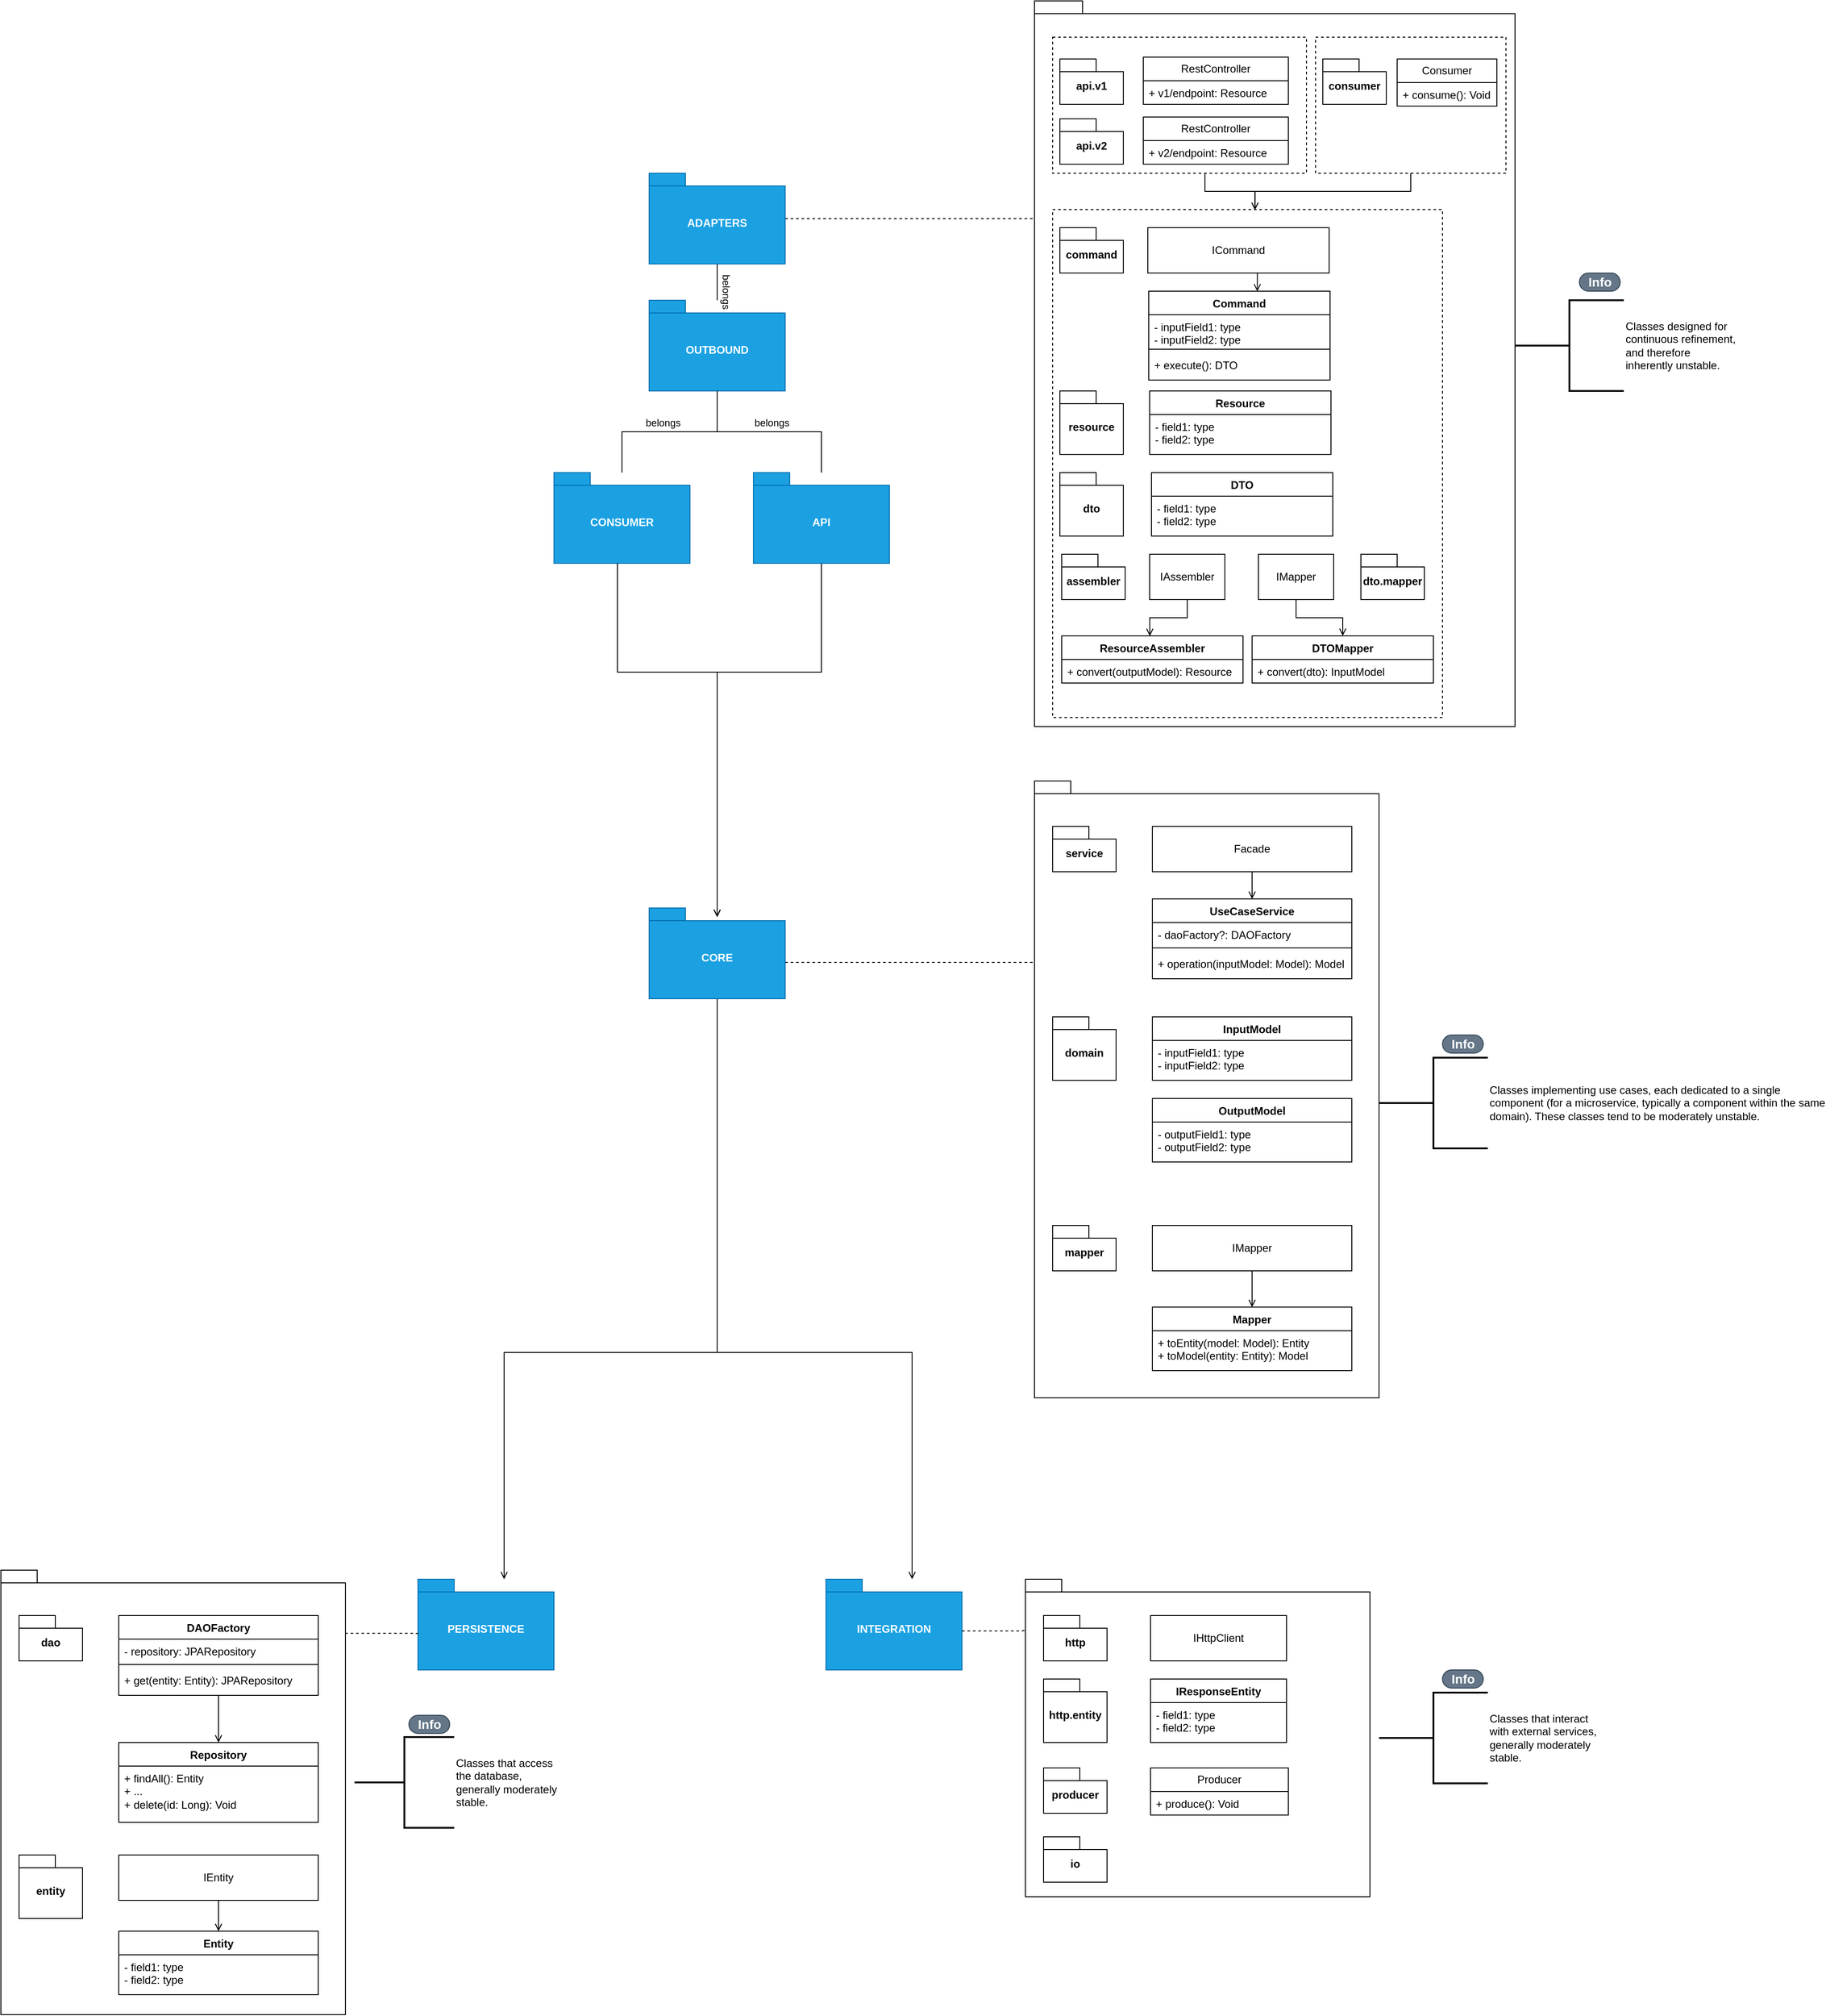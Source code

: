 <mxfile version="28.0.4">
  <diagram name="Pagina-1" id="-vVdBNsxXLUTpmMMnHD9">
    <mxGraphModel dx="2864" dy="3464" grid="1" gridSize="10" guides="1" tooltips="1" connect="1" arrows="1" fold="1" page="1" pageScale="1" pageWidth="827" pageHeight="1169" math="0" shadow="0">
      <root>
        <mxCell id="0" />
        <mxCell id="1" parent="0" />
        <mxCell id="L9ycZ2wKz4MPZfXjeffK-10" value="" style="edgeStyle=orthogonalEdgeStyle;rounded=0;orthogonalLoop=1;jettySize=auto;html=1;endArrow=open;endFill=0;exitX=0.5;exitY=1;exitDx=0;exitDy=0;exitPerimeter=0;" parent="1" source="L9ycZ2wKz4MPZfXjeffK-1" edge="1">
          <mxGeometry relative="1" as="geometry">
            <Array as="points">
              <mxPoint x="405" y="-1490" />
              <mxPoint x="290" y="-1490" />
            </Array>
            <mxPoint x="290" y="-1220" as="targetPoint" />
            <mxPoint x="451.25" y="-1790" as="sourcePoint" />
          </mxGeometry>
        </mxCell>
        <mxCell id="L9ycZ2wKz4MPZfXjeffK-1" value="API" style="shape=folder;fontStyle=1;spacingTop=10;tabWidth=40;tabHeight=14;tabPosition=left;html=1;whiteSpace=wrap;fillColor=#1ba1e2;strokeColor=#006EAF;fontColor=#ffffff;" parent="1" vertex="1">
          <mxGeometry x="330" y="-1710" width="150" height="100" as="geometry" />
        </mxCell>
        <mxCell id="L9ycZ2wKz4MPZfXjeffK-5" value="PERSISTENCE" style="shape=folder;fontStyle=1;spacingTop=10;tabWidth=40;tabHeight=14;tabPosition=left;html=1;whiteSpace=wrap;fillColor=#1ba1e2;strokeColor=#006EAF;fontColor=#ffffff;" parent="1" vertex="1">
          <mxGeometry x="-40" y="-490" width="150" height="100" as="geometry" />
        </mxCell>
        <mxCell id="L9ycZ2wKz4MPZfXjeffK-6" value="INTEGRATION" style="shape=folder;fontStyle=1;spacingTop=10;tabWidth=40;tabHeight=14;tabPosition=left;html=1;whiteSpace=wrap;fillColor=#1ba1e2;strokeColor=#006EAF;fontColor=#ffffff;" parent="1" vertex="1">
          <mxGeometry x="410" y="-490" width="150" height="100" as="geometry" />
        </mxCell>
        <mxCell id="L9ycZ2wKz4MPZfXjeffK-11" value="" style="edgeStyle=orthogonalEdgeStyle;rounded=0;orthogonalLoop=1;jettySize=auto;html=1;endArrow=open;endFill=0;" parent="1" source="L9ycZ2wKz4MPZfXjeffK-7" target="L9ycZ2wKz4MPZfXjeffK-5" edge="1">
          <mxGeometry relative="1" as="geometry">
            <Array as="points">
              <mxPoint x="290" y="-740" />
              <mxPoint x="55" y="-740" />
            </Array>
          </mxGeometry>
        </mxCell>
        <mxCell id="L9ycZ2wKz4MPZfXjeffK-12" style="edgeStyle=orthogonalEdgeStyle;rounded=0;orthogonalLoop=1;jettySize=auto;html=1;endArrow=open;endFill=0;" parent="1" source="L9ycZ2wKz4MPZfXjeffK-7" target="L9ycZ2wKz4MPZfXjeffK-6" edge="1">
          <mxGeometry relative="1" as="geometry">
            <Array as="points">
              <mxPoint x="290" y="-740" />
              <mxPoint x="505" y="-740" />
            </Array>
          </mxGeometry>
        </mxCell>
        <mxCell id="kY3cHxhV4RNwmErgkKas-16" style="edgeStyle=orthogonalEdgeStyle;rounded=0;orthogonalLoop=1;jettySize=auto;html=1;dashed=1;endArrow=none;endFill=0;" parent="1" source="L9ycZ2wKz4MPZfXjeffK-7" target="L9ycZ2wKz4MPZfXjeffK-62" edge="1">
          <mxGeometry relative="1" as="geometry">
            <Array as="points">
              <mxPoint x="610" y="-1170" />
              <mxPoint x="610" y="-1170" />
            </Array>
          </mxGeometry>
        </mxCell>
        <mxCell id="kY3cHxhV4RNwmErgkKas-17" value="CONSUMER" style="shape=folder;fontStyle=1;spacingTop=10;tabWidth=40;tabHeight=14;tabPosition=left;html=1;whiteSpace=wrap;fillColor=#1ba1e2;strokeColor=#006EAF;fontColor=#ffffff;" parent="1" vertex="1">
          <mxGeometry x="110" y="-1710" width="150" height="100" as="geometry" />
        </mxCell>
        <mxCell id="UTaYGyWFaG9Oa4qHJL6B-6" style="edgeStyle=orthogonalEdgeStyle;rounded=0;orthogonalLoop=1;jettySize=auto;html=1;dashed=1;endArrow=none;endFill=0;exitX=0;exitY=0;exitDx=150;exitDy=57;exitPerimeter=0;entryX=-0.002;entryY=0.161;entryDx=0;entryDy=0;entryPerimeter=0;" parent="1" source="L9ycZ2wKz4MPZfXjeffK-6" target="kY3cHxhV4RNwmErgkKas-79" edge="1">
          <mxGeometry relative="1" as="geometry">
            <Array as="points">
              <mxPoint x="626" y="-433" />
            </Array>
            <mxPoint x="330" y="-232" as="sourcePoint" />
            <mxPoint x="615" y="-232" as="targetPoint" />
          </mxGeometry>
        </mxCell>
        <mxCell id="UTaYGyWFaG9Oa4qHJL6B-7" style="edgeStyle=orthogonalEdgeStyle;rounded=0;orthogonalLoop=1;jettySize=auto;html=1;dashed=1;endArrow=none;endFill=0;exitX=0.999;exitY=0.099;exitDx=0;exitDy=0;exitPerimeter=0;entryX=0.006;entryY=0.307;entryDx=0;entryDy=0;entryPerimeter=0;" parent="1" edge="1">
          <mxGeometry relative="1" as="geometry">
            <Array as="points">
              <mxPoint x="-80" y="-431" />
              <mxPoint x="-80" y="-431" />
            </Array>
            <mxPoint x="-120.38" y="-430.41" as="sourcePoint" />
            <mxPoint x="-39.1" y="-430.3" as="targetPoint" />
          </mxGeometry>
        </mxCell>
        <mxCell id="UTaYGyWFaG9Oa4qHJL6B-15" value="" style="group" parent="1" vertex="1" connectable="0">
          <mxGeometry x="640" y="-2230" width="650" height="800" as="geometry" />
        </mxCell>
        <mxCell id="L9ycZ2wKz4MPZfXjeffK-14" value="" style="shape=folder;fontStyle=1;spacingTop=10;tabWidth=40;tabHeight=14;tabPosition=left;html=1;whiteSpace=wrap;" parent="UTaYGyWFaG9Oa4qHJL6B-15" vertex="1">
          <mxGeometry width="530" height="800" as="geometry" />
        </mxCell>
        <mxCell id="L9ycZ2wKz4MPZfXjeffK-48" value="" style="edgeStyle=orthogonalEdgeStyle;rounded=0;orthogonalLoop=1;jettySize=auto;html=1;entryX=0.519;entryY=0.001;entryDx=0;entryDy=0;entryPerimeter=0;endArrow=open;endFill=0;" parent="UTaYGyWFaG9Oa4qHJL6B-15" source="L9ycZ2wKz4MPZfXjeffK-47" target="L9ycZ2wKz4MPZfXjeffK-46" edge="1">
          <mxGeometry relative="1" as="geometry">
            <Array as="points">
              <mxPoint x="188" y="210" />
              <mxPoint x="243" y="210" />
            </Array>
          </mxGeometry>
        </mxCell>
        <mxCell id="L9ycZ2wKz4MPZfXjeffK-47" value="" style="verticalLabelPosition=bottom;verticalAlign=top;html=1;shape=mxgraph.basic.rect;fillColor2=none;strokeWidth=1;size=20;indent=5;fillColor=none;dashed=1;" parent="UTaYGyWFaG9Oa4qHJL6B-15" vertex="1">
          <mxGeometry x="20" y="40" width="280" height="150" as="geometry" />
        </mxCell>
        <mxCell id="L9ycZ2wKz4MPZfXjeffK-46" value="" style="verticalLabelPosition=bottom;verticalAlign=top;html=1;shape=mxgraph.basic.rect;fillColor2=none;strokeWidth=1;size=20;indent=5;fillColor=none;dashed=1;" parent="UTaYGyWFaG9Oa4qHJL6B-15" vertex="1">
          <mxGeometry x="20" y="230" width="430" height="560" as="geometry" />
        </mxCell>
        <mxCell id="L9ycZ2wKz4MPZfXjeffK-53" value="" style="edgeStyle=orthogonalEdgeStyle;rounded=0;orthogonalLoop=1;jettySize=auto;html=1;entryX=0.485;entryY=0.003;entryDx=0;entryDy=0;entryPerimeter=0;endArrow=open;endFill=0;" parent="UTaYGyWFaG9Oa4qHJL6B-15" edge="1">
          <mxGeometry relative="1" as="geometry">
            <mxPoint x="247" y="300" as="sourcePoint" />
            <mxPoint x="245.75" y="320.294" as="targetPoint" />
          </mxGeometry>
        </mxCell>
        <mxCell id="L9ycZ2wKz4MPZfXjeffK-15" value="ICommand" style="html=1;whiteSpace=wrap;" parent="UTaYGyWFaG9Oa4qHJL6B-15" vertex="1">
          <mxGeometry x="125" y="250" width="200" height="50" as="geometry" />
        </mxCell>
        <mxCell id="L9ycZ2wKz4MPZfXjeffK-16" value="RestController" style="swimlane;fontStyle=0;childLayout=stackLayout;horizontal=1;startSize=26;fillColor=none;horizontalStack=0;resizeParent=1;resizeParentMax=0;resizeLast=0;collapsible=1;marginBottom=0;whiteSpace=wrap;html=1;" parent="UTaYGyWFaG9Oa4qHJL6B-15" vertex="1">
          <mxGeometry x="120" y="62" width="160" height="52" as="geometry">
            <mxRectangle x="860" y="-490" width="100" height="30" as="alternateBounds" />
          </mxGeometry>
        </mxCell>
        <mxCell id="L9ycZ2wKz4MPZfXjeffK-17" value="+ v1/endpoint: Resource" style="text;strokeColor=none;fillColor=none;align=left;verticalAlign=top;spacingLeft=4;spacingRight=4;overflow=hidden;rotatable=0;points=[[0,0.5],[1,0.5]];portConstraint=eastwest;whiteSpace=wrap;html=1;" parent="L9ycZ2wKz4MPZfXjeffK-16" vertex="1">
          <mxGeometry y="26" width="160" height="26" as="geometry" />
        </mxCell>
        <mxCell id="L9ycZ2wKz4MPZfXjeffK-20" value="api.v1" style="shape=folder;fontStyle=1;spacingTop=10;tabWidth=40;tabHeight=14;tabPosition=left;html=1;whiteSpace=wrap;" parent="UTaYGyWFaG9Oa4qHJL6B-15" vertex="1">
          <mxGeometry x="28" y="64" width="70" height="50" as="geometry" />
        </mxCell>
        <mxCell id="L9ycZ2wKz4MPZfXjeffK-22" value="api.v2" style="shape=folder;fontStyle=1;spacingTop=10;tabWidth=40;tabHeight=14;tabPosition=left;html=1;whiteSpace=wrap;" parent="UTaYGyWFaG9Oa4qHJL6B-15" vertex="1">
          <mxGeometry x="28" y="130" width="70" height="50" as="geometry" />
        </mxCell>
        <mxCell id="L9ycZ2wKz4MPZfXjeffK-23" value="command" style="shape=folder;fontStyle=1;spacingTop=10;tabWidth=40;tabHeight=14;tabPosition=left;html=1;whiteSpace=wrap;" parent="UTaYGyWFaG9Oa4qHJL6B-15" vertex="1">
          <mxGeometry x="28" y="250" width="70" height="50" as="geometry" />
        </mxCell>
        <mxCell id="L9ycZ2wKz4MPZfXjeffK-24" value="RestController" style="swimlane;fontStyle=0;childLayout=stackLayout;horizontal=1;startSize=26;fillColor=none;horizontalStack=0;resizeParent=1;resizeParentMax=0;resizeLast=0;collapsible=1;marginBottom=0;whiteSpace=wrap;html=1;" parent="UTaYGyWFaG9Oa4qHJL6B-15" vertex="1">
          <mxGeometry x="120" y="128" width="160" height="52" as="geometry">
            <mxRectangle x="860" y="-490" width="100" height="30" as="alternateBounds" />
          </mxGeometry>
        </mxCell>
        <mxCell id="L9ycZ2wKz4MPZfXjeffK-25" value="+ v2/endpoint: Resource" style="text;strokeColor=none;fillColor=none;align=left;verticalAlign=top;spacingLeft=4;spacingRight=4;overflow=hidden;rotatable=0;points=[[0,0.5],[1,0.5]];portConstraint=eastwest;whiteSpace=wrap;html=1;" parent="L9ycZ2wKz4MPZfXjeffK-24" vertex="1">
          <mxGeometry y="26" width="160" height="26" as="geometry" />
        </mxCell>
        <mxCell id="L9ycZ2wKz4MPZfXjeffK-28" value="resource" style="shape=folder;fontStyle=1;spacingTop=10;tabWidth=40;tabHeight=14;tabPosition=left;html=1;whiteSpace=wrap;" parent="UTaYGyWFaG9Oa4qHJL6B-15" vertex="1">
          <mxGeometry x="28" y="430" width="70" height="70" as="geometry" />
        </mxCell>
        <mxCell id="L9ycZ2wKz4MPZfXjeffK-29" value="assembler" style="shape=folder;fontStyle=1;spacingTop=10;tabWidth=40;tabHeight=14;tabPosition=left;html=1;whiteSpace=wrap;" parent="UTaYGyWFaG9Oa4qHJL6B-15" vertex="1">
          <mxGeometry x="30" y="610" width="70" height="50" as="geometry" />
        </mxCell>
        <mxCell id="L9ycZ2wKz4MPZfXjeffK-35" value="" style="edgeStyle=orthogonalEdgeStyle;rounded=0;orthogonalLoop=1;jettySize=auto;html=1;entryX=0.486;entryY=0.005;entryDx=0;entryDy=0;entryPerimeter=0;endArrow=open;endFill=0;" parent="UTaYGyWFaG9Oa4qHJL6B-15" source="L9ycZ2wKz4MPZfXjeffK-30" target="L9ycZ2wKz4MPZfXjeffK-31" edge="1">
          <mxGeometry relative="1" as="geometry" />
        </mxCell>
        <mxCell id="UTaYGyWFaG9Oa4qHJL6B-28" style="edgeStyle=orthogonalEdgeStyle;rounded=0;orthogonalLoop=1;jettySize=auto;html=1;endArrow=open;endFill=0;exitX=0.5;exitY=1;exitDx=0;exitDy=0;" parent="UTaYGyWFaG9Oa4qHJL6B-15" source="UTaYGyWFaG9Oa4qHJL6B-51" target="UTaYGyWFaG9Oa4qHJL6B-26" edge="1">
          <mxGeometry relative="1" as="geometry" />
        </mxCell>
        <mxCell id="L9ycZ2wKz4MPZfXjeffK-30" value="IAssembler" style="html=1;whiteSpace=wrap;" parent="UTaYGyWFaG9Oa4qHJL6B-15" vertex="1">
          <mxGeometry x="127" y="610" width="83" height="50" as="geometry" />
        </mxCell>
        <mxCell id="L9ycZ2wKz4MPZfXjeffK-31" value="ResourceAssembler" style="swimlane;fontStyle=1;align=center;verticalAlign=top;childLayout=stackLayout;horizontal=1;startSize=26;horizontalStack=0;resizeParent=1;resizeParentMax=0;resizeLast=0;collapsible=1;marginBottom=0;whiteSpace=wrap;html=1;" parent="UTaYGyWFaG9Oa4qHJL6B-15" vertex="1">
          <mxGeometry x="30" y="700" width="200" height="52" as="geometry" />
        </mxCell>
        <mxCell id="L9ycZ2wKz4MPZfXjeffK-34" value="+ convert(outputModel): Resource" style="text;strokeColor=none;fillColor=none;align=left;verticalAlign=top;spacingLeft=4;spacingRight=4;overflow=hidden;rotatable=0;points=[[0,0.5],[1,0.5]];portConstraint=eastwest;whiteSpace=wrap;html=1;" parent="L9ycZ2wKz4MPZfXjeffK-31" vertex="1">
          <mxGeometry y="26" width="200" height="26" as="geometry" />
        </mxCell>
        <mxCell id="L9ycZ2wKz4MPZfXjeffK-41" value="Resource" style="swimlane;fontStyle=1;align=center;verticalAlign=top;childLayout=stackLayout;horizontal=1;startSize=26;horizontalStack=0;resizeParent=1;resizeParentMax=0;resizeLast=0;collapsible=1;marginBottom=0;whiteSpace=wrap;html=1;" parent="UTaYGyWFaG9Oa4qHJL6B-15" vertex="1">
          <mxGeometry x="127" y="430" width="200" height="70" as="geometry" />
        </mxCell>
        <mxCell id="L9ycZ2wKz4MPZfXjeffK-42" value="- field1: type&lt;div&gt;- field2: type&lt;/div&gt;" style="text;strokeColor=none;fillColor=none;align=left;verticalAlign=top;spacingLeft=4;spacingRight=4;overflow=hidden;rotatable=0;points=[[0,0.5],[1,0.5]];portConstraint=eastwest;whiteSpace=wrap;html=1;" parent="L9ycZ2wKz4MPZfXjeffK-41" vertex="1">
          <mxGeometry y="26" width="200" height="44" as="geometry" />
        </mxCell>
        <mxCell id="L9ycZ2wKz4MPZfXjeffK-51" value="Command" style="swimlane;fontStyle=1;align=center;verticalAlign=top;childLayout=stackLayout;horizontal=1;startSize=26;horizontalStack=0;resizeParent=1;resizeParentMax=0;resizeLast=0;collapsible=1;marginBottom=0;whiteSpace=wrap;html=1;" parent="UTaYGyWFaG9Oa4qHJL6B-15" vertex="1">
          <mxGeometry x="126" y="320" width="200" height="98" as="geometry" />
        </mxCell>
        <mxCell id="L9ycZ2wKz4MPZfXjeffK-52" value="- inputField1: type&lt;div&gt;-&amp;nbsp;&lt;span style=&quot;background-color: transparent; color: light-dark(rgb(0, 0, 0), rgb(255, 255, 255));&quot;&gt;inputField2&lt;/span&gt;&lt;span style=&quot;background-color: transparent; color: light-dark(rgb(0, 0, 0), rgb(255, 255, 255));&quot;&gt;: type&lt;/span&gt;&lt;/div&gt;" style="text;strokeColor=none;fillColor=none;align=left;verticalAlign=top;spacingLeft=4;spacingRight=4;overflow=hidden;rotatable=0;points=[[0,0.5],[1,0.5]];portConstraint=eastwest;whiteSpace=wrap;html=1;" parent="L9ycZ2wKz4MPZfXjeffK-51" vertex="1">
          <mxGeometry y="26" width="200" height="34" as="geometry" />
        </mxCell>
        <mxCell id="L9ycZ2wKz4MPZfXjeffK-61" value="" style="line;strokeWidth=1;fillColor=none;align=left;verticalAlign=middle;spacingTop=-1;spacingLeft=3;spacingRight=3;rotatable=0;labelPosition=right;points=[];portConstraint=eastwest;strokeColor=inherit;" parent="L9ycZ2wKz4MPZfXjeffK-51" vertex="1">
          <mxGeometry y="60" width="200" height="8" as="geometry" />
        </mxCell>
        <mxCell id="L9ycZ2wKz4MPZfXjeffK-60" value="+ execute(): DTO" style="text;strokeColor=none;fillColor=none;align=left;verticalAlign=top;spacingLeft=4;spacingRight=4;overflow=hidden;rotatable=0;points=[[0,0.5],[1,0.5]];portConstraint=eastwest;whiteSpace=wrap;html=1;" parent="L9ycZ2wKz4MPZfXjeffK-51" vertex="1">
          <mxGeometry y="68" width="200" height="30" as="geometry" />
        </mxCell>
        <mxCell id="L9ycZ2wKz4MPZfXjeffK-70" value="dto" style="shape=folder;fontStyle=1;spacingTop=10;tabWidth=40;tabHeight=14;tabPosition=left;html=1;whiteSpace=wrap;" parent="UTaYGyWFaG9Oa4qHJL6B-15" vertex="1">
          <mxGeometry x="28" y="520" width="70" height="70" as="geometry" />
        </mxCell>
        <mxCell id="L9ycZ2wKz4MPZfXjeffK-88" value="DTO" style="swimlane;fontStyle=1;align=center;verticalAlign=top;childLayout=stackLayout;horizontal=1;startSize=26;horizontalStack=0;resizeParent=1;resizeParentMax=0;resizeLast=0;collapsible=1;marginBottom=0;whiteSpace=wrap;html=1;" parent="UTaYGyWFaG9Oa4qHJL6B-15" vertex="1">
          <mxGeometry x="129" y="520" width="200" height="70" as="geometry" />
        </mxCell>
        <mxCell id="L9ycZ2wKz4MPZfXjeffK-89" value="- field1: type&lt;div&gt;- field2: type&lt;/div&gt;" style="text;strokeColor=none;fillColor=none;align=left;verticalAlign=top;spacingLeft=4;spacingRight=4;overflow=hidden;rotatable=0;points=[[0,0.5],[1,0.5]];portConstraint=eastwest;whiteSpace=wrap;html=1;" parent="L9ycZ2wKz4MPZfXjeffK-88" vertex="1">
          <mxGeometry y="26" width="200" height="44" as="geometry" />
        </mxCell>
        <mxCell id="UTaYGyWFaG9Oa4qHJL6B-26" value="DTOMapper" style="swimlane;fontStyle=1;align=center;verticalAlign=top;childLayout=stackLayout;horizontal=1;startSize=26;horizontalStack=0;resizeParent=1;resizeParentMax=0;resizeLast=0;collapsible=1;marginBottom=0;whiteSpace=wrap;html=1;" parent="UTaYGyWFaG9Oa4qHJL6B-15" vertex="1">
          <mxGeometry x="240" y="700" width="200" height="52" as="geometry" />
        </mxCell>
        <mxCell id="UTaYGyWFaG9Oa4qHJL6B-27" value="+ convert(dto): InputModel" style="text;strokeColor=none;fillColor=none;align=left;verticalAlign=top;spacingLeft=4;spacingRight=4;overflow=hidden;rotatable=0;points=[[0,0.5],[1,0.5]];portConstraint=eastwest;whiteSpace=wrap;html=1;" parent="UTaYGyWFaG9Oa4qHJL6B-26" vertex="1">
          <mxGeometry y="26" width="200" height="26" as="geometry" />
        </mxCell>
        <mxCell id="UTaYGyWFaG9Oa4qHJL6B-51" value="IMapper" style="html=1;whiteSpace=wrap;" parent="UTaYGyWFaG9Oa4qHJL6B-15" vertex="1">
          <mxGeometry x="247" y="610" width="83" height="50" as="geometry" />
        </mxCell>
        <mxCell id="UTaYGyWFaG9Oa4qHJL6B-53" value="" style="verticalLabelPosition=bottom;verticalAlign=top;html=1;shape=mxgraph.basic.rect;fillColor2=none;strokeWidth=1;size=20;indent=5;fillColor=none;dashed=1;" parent="UTaYGyWFaG9Oa4qHJL6B-15" vertex="1">
          <mxGeometry x="310" y="40" width="210" height="150" as="geometry" />
        </mxCell>
        <mxCell id="UTaYGyWFaG9Oa4qHJL6B-54" value="Consumer" style="swimlane;fontStyle=0;childLayout=stackLayout;horizontal=1;startSize=26;horizontalStack=0;resizeParent=1;resizeParentMax=0;resizeLast=0;collapsible=1;marginBottom=0;whiteSpace=wrap;html=1;" parent="UTaYGyWFaG9Oa4qHJL6B-15" vertex="1">
          <mxGeometry x="400" y="64" width="110" height="52" as="geometry">
            <mxRectangle x="170" y="64" width="100" height="30" as="alternateBounds" />
          </mxGeometry>
        </mxCell>
        <mxCell id="UTaYGyWFaG9Oa4qHJL6B-55" value="+ consume(): Void" style="text;align=left;verticalAlign=top;spacingLeft=4;spacingRight=4;overflow=hidden;rotatable=0;points=[[0,0.5],[1,0.5]];portConstraint=eastwest;whiteSpace=wrap;html=1;" parent="UTaYGyWFaG9Oa4qHJL6B-54" vertex="1">
          <mxGeometry y="26" width="110" height="26" as="geometry" />
        </mxCell>
        <mxCell id="UTaYGyWFaG9Oa4qHJL6B-56" value="consumer" style="shape=folder;fontStyle=1;spacingTop=10;tabWidth=40;tabHeight=14;tabPosition=left;html=1;whiteSpace=wrap;" parent="UTaYGyWFaG9Oa4qHJL6B-15" vertex="1">
          <mxGeometry x="318" y="64" width="70" height="50" as="geometry" />
        </mxCell>
        <mxCell id="UTaYGyWFaG9Oa4qHJL6B-57" style="edgeStyle=orthogonalEdgeStyle;rounded=0;orthogonalLoop=1;jettySize=auto;html=1;entryX=0.519;entryY=0.001;entryDx=0;entryDy=0;entryPerimeter=0;endArrow=open;endFill=0;" parent="UTaYGyWFaG9Oa4qHJL6B-15" source="UTaYGyWFaG9Oa4qHJL6B-53" target="L9ycZ2wKz4MPZfXjeffK-46" edge="1">
          <mxGeometry relative="1" as="geometry" />
        </mxCell>
        <mxCell id="UTaYGyWFaG9Oa4qHJL6B-58" value="" style="group" parent="UTaYGyWFaG9Oa4qHJL6B-15" vertex="1" connectable="0">
          <mxGeometry x="530" y="300" width="120" height="130" as="geometry" />
        </mxCell>
        <mxCell id="L9ycZ2wKz4MPZfXjeffK-54" value="Classes designed for continuous refinement, and therefore inherently unstable.&amp;nbsp;" style="strokeWidth=2;html=1;shape=mxgraph.flowchart.annotation_2;align=left;labelPosition=right;pointerEvents=1;whiteSpace=wrap;" parent="UTaYGyWFaG9Oa4qHJL6B-58" vertex="1">
          <mxGeometry y="30" width="120" height="100" as="geometry" />
        </mxCell>
        <mxCell id="UTaYGyWFaG9Oa4qHJL6B-14" value="Info" style="rounded=1;whiteSpace=wrap;html=1;arcSize=50;strokeColor=#314354;strokeWidth=1;fillColor=#647687;whiteSpace=wrap;align=left;verticalAlign=middle;spacingLeft=0;fontStyle=1;fontSize=14;spacing=10;fontColor=#ffffff;container=0;" parent="UTaYGyWFaG9Oa4qHJL6B-58" vertex="1">
          <mxGeometry x="71" width="45" height="20" as="geometry" />
        </mxCell>
        <mxCell id="R0e7OgFwDXOUdVAIjQrn-42" value="dto.mapper" style="shape=folder;fontStyle=1;spacingTop=10;tabWidth=40;tabHeight=14;tabPosition=left;html=1;whiteSpace=wrap;" parent="UTaYGyWFaG9Oa4qHJL6B-15" vertex="1">
          <mxGeometry x="360" y="610" width="70" height="50" as="geometry" />
        </mxCell>
        <mxCell id="UTaYGyWFaG9Oa4qHJL6B-22" value="" style="group" parent="1" vertex="1" connectable="0">
          <mxGeometry x="630" y="-490" width="510" height="350" as="geometry" />
        </mxCell>
        <mxCell id="kY3cHxhV4RNwmErgkKas-79" value="" style="shape=folder;fontStyle=1;spacingTop=10;tabWidth=40;tabHeight=14;tabPosition=left;html=1;whiteSpace=wrap;" parent="UTaYGyWFaG9Oa4qHJL6B-22" vertex="1">
          <mxGeometry width="380" height="350" as="geometry" />
        </mxCell>
        <mxCell id="kY3cHxhV4RNwmErgkKas-80" value="io" style="shape=folder;fontStyle=1;spacingTop=10;tabWidth=40;tabHeight=14;tabPosition=left;html=1;whiteSpace=wrap;" parent="UTaYGyWFaG9Oa4qHJL6B-22" vertex="1">
          <mxGeometry x="20" y="284" width="70" height="50" as="geometry" />
        </mxCell>
        <mxCell id="7TCIBlmL7g6_WKHloara-1" value="http" style="shape=folder;fontStyle=1;spacingTop=10;tabWidth=40;tabHeight=14;tabPosition=left;html=1;whiteSpace=wrap;" parent="UTaYGyWFaG9Oa4qHJL6B-22" vertex="1">
          <mxGeometry x="20" y="40" width="70" height="50" as="geometry" />
        </mxCell>
        <mxCell id="7TCIBlmL7g6_WKHloara-2" value="producer" style="shape=folder;fontStyle=1;spacingTop=10;tabWidth=40;tabHeight=14;tabPosition=left;html=1;whiteSpace=wrap;" parent="UTaYGyWFaG9Oa4qHJL6B-22" vertex="1">
          <mxGeometry x="20" y="208" width="70" height="50" as="geometry" />
        </mxCell>
        <mxCell id="7TCIBlmL7g6_WKHloara-4" value="http.entity" style="shape=folder;fontStyle=1;spacingTop=10;tabWidth=40;tabHeight=14;tabPosition=left;html=1;whiteSpace=wrap;" parent="UTaYGyWFaG9Oa4qHJL6B-22" vertex="1">
          <mxGeometry x="20" y="110" width="70" height="70" as="geometry" />
        </mxCell>
        <mxCell id="UTaYGyWFaG9Oa4qHJL6B-1" value="IResponseEntity" style="swimlane;fontStyle=1;align=center;verticalAlign=top;childLayout=stackLayout;horizontal=1;startSize=26;horizontalStack=0;resizeParent=1;resizeParentMax=0;resizeLast=0;collapsible=1;marginBottom=0;whiteSpace=wrap;html=1;" parent="UTaYGyWFaG9Oa4qHJL6B-22" vertex="1">
          <mxGeometry x="138" y="110" width="150" height="70" as="geometry" />
        </mxCell>
        <mxCell id="UTaYGyWFaG9Oa4qHJL6B-2" value="- field1: type&lt;div&gt;- field2: type&lt;/div&gt;" style="text;strokeColor=none;fillColor=none;align=left;verticalAlign=top;spacingLeft=4;spacingRight=4;overflow=hidden;rotatable=0;points=[[0,0.5],[1,0.5]];portConstraint=eastwest;whiteSpace=wrap;html=1;" parent="UTaYGyWFaG9Oa4qHJL6B-1" vertex="1">
          <mxGeometry y="26" width="150" height="44" as="geometry" />
        </mxCell>
        <mxCell id="UTaYGyWFaG9Oa4qHJL6B-3" value="Producer" style="swimlane;fontStyle=0;childLayout=stackLayout;horizontal=1;startSize=26;fillColor=none;horizontalStack=0;resizeParent=1;resizeParentMax=0;resizeLast=0;collapsible=1;marginBottom=0;whiteSpace=wrap;html=1;" parent="UTaYGyWFaG9Oa4qHJL6B-22" vertex="1">
          <mxGeometry x="138" y="208" width="152" height="52" as="geometry">
            <mxRectangle x="860" y="-490" width="100" height="30" as="alternateBounds" />
          </mxGeometry>
        </mxCell>
        <mxCell id="UTaYGyWFaG9Oa4qHJL6B-4" value="+ produce(): Void" style="text;strokeColor=none;fillColor=none;align=left;verticalAlign=top;spacingLeft=4;spacingRight=4;overflow=hidden;rotatable=0;points=[[0,0.5],[1,0.5]];portConstraint=eastwest;whiteSpace=wrap;html=1;" parent="UTaYGyWFaG9Oa4qHJL6B-3" vertex="1">
          <mxGeometry y="26" width="152" height="26" as="geometry" />
        </mxCell>
        <mxCell id="UTaYGyWFaG9Oa4qHJL6B-5" value="IHttpClient" style="html=1;whiteSpace=wrap;" parent="UTaYGyWFaG9Oa4qHJL6B-22" vertex="1">
          <mxGeometry x="138" y="40" width="150" height="50" as="geometry" />
        </mxCell>
        <mxCell id="UTaYGyWFaG9Oa4qHJL6B-61" value="" style="group" parent="UTaYGyWFaG9Oa4qHJL6B-22" vertex="1" connectable="0">
          <mxGeometry x="390" y="100" width="120" height="125" as="geometry" />
        </mxCell>
        <mxCell id="kY3cHxhV4RNwmErgkKas-81" value="Classes that interact with external services, generally moderately stable." style="strokeWidth=2;html=1;shape=mxgraph.flowchart.annotation_2;align=left;labelPosition=right;pointerEvents=1;whiteSpace=wrap;" parent="UTaYGyWFaG9Oa4qHJL6B-61" vertex="1">
          <mxGeometry y="25" width="120" height="100" as="geometry" />
        </mxCell>
        <mxCell id="UTaYGyWFaG9Oa4qHJL6B-18" value="Info" style="rounded=1;whiteSpace=wrap;html=1;arcSize=50;strokeColor=#314354;strokeWidth=1;fillColor=#647687;whiteSpace=wrap;align=left;verticalAlign=middle;spacingLeft=0;fontStyle=1;fontSize=14;spacing=10;fontColor=#ffffff;" parent="UTaYGyWFaG9Oa4qHJL6B-61" vertex="1">
          <mxGeometry x="70" width="45" height="20" as="geometry" />
        </mxCell>
        <mxCell id="UTaYGyWFaG9Oa4qHJL6B-23" value="" style="group" parent="1" vertex="1" connectable="0">
          <mxGeometry x="640" y="-1370" width="500" height="680" as="geometry" />
        </mxCell>
        <mxCell id="L9ycZ2wKz4MPZfXjeffK-62" value="" style="shape=folder;fontStyle=1;spacingTop=10;tabWidth=40;tabHeight=14;tabPosition=left;html=1;whiteSpace=wrap;" parent="UTaYGyWFaG9Oa4qHJL6B-23" vertex="1">
          <mxGeometry width="380" height="680" as="geometry" />
        </mxCell>
        <mxCell id="L9ycZ2wKz4MPZfXjeffK-71" value="mapper" style="shape=folder;fontStyle=1;spacingTop=10;tabWidth=40;tabHeight=14;tabPosition=left;html=1;whiteSpace=wrap;" parent="UTaYGyWFaG9Oa4qHJL6B-23" vertex="1">
          <mxGeometry x="20" y="490" width="70" height="50" as="geometry" />
        </mxCell>
        <mxCell id="L9ycZ2wKz4MPZfXjeffK-72" value="service" style="shape=folder;fontStyle=1;spacingTop=10;tabWidth=40;tabHeight=14;tabPosition=left;html=1;whiteSpace=wrap;" parent="UTaYGyWFaG9Oa4qHJL6B-23" vertex="1">
          <mxGeometry x="20" y="50" width="70" height="50" as="geometry" />
        </mxCell>
        <mxCell id="L9ycZ2wKz4MPZfXjeffK-91" value="domain" style="shape=folder;fontStyle=1;spacingTop=10;tabWidth=40;tabHeight=14;tabPosition=left;html=1;whiteSpace=wrap;" parent="UTaYGyWFaG9Oa4qHJL6B-23" vertex="1">
          <mxGeometry x="20" y="260" width="70" height="70" as="geometry" />
        </mxCell>
        <mxCell id="kY3cHxhV4RNwmErgkKas-1" value="" style="edgeStyle=orthogonalEdgeStyle;rounded=0;orthogonalLoop=1;jettySize=auto;html=1;entryX=0.5;entryY=0;entryDx=0;entryDy=0;endArrow=open;endFill=0;" parent="UTaYGyWFaG9Oa4qHJL6B-23" source="L9ycZ2wKz4MPZfXjeffK-92" target="L9ycZ2wKz4MPZfXjeffK-93" edge="1">
          <mxGeometry relative="1" as="geometry" />
        </mxCell>
        <mxCell id="L9ycZ2wKz4MPZfXjeffK-92" value="Facade" style="html=1;whiteSpace=wrap;" parent="UTaYGyWFaG9Oa4qHJL6B-23" vertex="1">
          <mxGeometry x="130" y="50" width="220" height="50" as="geometry" />
        </mxCell>
        <mxCell id="L9ycZ2wKz4MPZfXjeffK-93" value="UseCaseService" style="swimlane;fontStyle=1;align=center;verticalAlign=top;childLayout=stackLayout;horizontal=1;startSize=26;horizontalStack=0;resizeParent=1;resizeParentMax=0;resizeLast=0;collapsible=1;marginBottom=0;whiteSpace=wrap;html=1;" parent="UTaYGyWFaG9Oa4qHJL6B-23" vertex="1">
          <mxGeometry x="130" y="130" width="220" height="88" as="geometry" />
        </mxCell>
        <mxCell id="L9ycZ2wKz4MPZfXjeffK-94" value="- daoFactory?: DAOFactory" style="text;strokeColor=none;fillColor=none;align=left;verticalAlign=top;spacingLeft=4;spacingRight=4;overflow=hidden;rotatable=0;points=[[0,0.5],[1,0.5]];portConstraint=eastwest;whiteSpace=wrap;html=1;" parent="L9ycZ2wKz4MPZfXjeffK-93" vertex="1">
          <mxGeometry y="26" width="220" height="24" as="geometry" />
        </mxCell>
        <mxCell id="L9ycZ2wKz4MPZfXjeffK-95" value="" style="line;strokeWidth=1;fillColor=none;align=left;verticalAlign=middle;spacingTop=-1;spacingLeft=3;spacingRight=3;rotatable=0;labelPosition=right;points=[];portConstraint=eastwest;strokeColor=inherit;" parent="L9ycZ2wKz4MPZfXjeffK-93" vertex="1">
          <mxGeometry y="50" width="220" height="8" as="geometry" />
        </mxCell>
        <mxCell id="L9ycZ2wKz4MPZfXjeffK-96" value="+ operation(inputModel: Model): Model" style="text;strokeColor=none;fillColor=none;align=left;verticalAlign=top;spacingLeft=4;spacingRight=4;overflow=hidden;rotatable=0;points=[[0,0.5],[1,0.5]];portConstraint=eastwest;whiteSpace=wrap;html=1;" parent="L9ycZ2wKz4MPZfXjeffK-93" vertex="1">
          <mxGeometry y="58" width="220" height="30" as="geometry" />
        </mxCell>
        <mxCell id="kY3cHxhV4RNwmErgkKas-2" value="InputModel" style="swimlane;fontStyle=1;align=center;verticalAlign=top;childLayout=stackLayout;horizontal=1;startSize=26;horizontalStack=0;resizeParent=1;resizeParentMax=0;resizeLast=0;collapsible=1;marginBottom=0;whiteSpace=wrap;html=1;" parent="UTaYGyWFaG9Oa4qHJL6B-23" vertex="1">
          <mxGeometry x="130" y="260" width="220" height="70" as="geometry" />
        </mxCell>
        <mxCell id="kY3cHxhV4RNwmErgkKas-3" value="- inputField1: type&lt;div&gt;-&amp;nbsp;&lt;span style=&quot;background-color: transparent; color: light-dark(rgb(0, 0, 0), rgb(255, 255, 255));&quot;&gt;inputField2&lt;/span&gt;&lt;span style=&quot;background-color: transparent; color: light-dark(rgb(0, 0, 0), rgb(255, 255, 255));&quot;&gt;: type&lt;/span&gt;&lt;/div&gt;" style="text;strokeColor=none;fillColor=none;align=left;verticalAlign=top;spacingLeft=4;spacingRight=4;overflow=hidden;rotatable=0;points=[[0,0.5],[1,0.5]];portConstraint=eastwest;whiteSpace=wrap;html=1;" parent="kY3cHxhV4RNwmErgkKas-2" vertex="1">
          <mxGeometry y="26" width="220" height="44" as="geometry" />
        </mxCell>
        <mxCell id="kY3cHxhV4RNwmErgkKas-7" value="OutputModel" style="swimlane;fontStyle=1;align=center;verticalAlign=top;childLayout=stackLayout;horizontal=1;startSize=26;horizontalStack=0;resizeParent=1;resizeParentMax=0;resizeLast=0;collapsible=1;marginBottom=0;whiteSpace=wrap;html=1;" parent="UTaYGyWFaG9Oa4qHJL6B-23" vertex="1">
          <mxGeometry x="130" y="350" width="220" height="70" as="geometry" />
        </mxCell>
        <mxCell id="kY3cHxhV4RNwmErgkKas-8" value="- outputField1: type&lt;div&gt;-&amp;nbsp;&lt;span style=&quot;background-color: transparent; color: light-dark(rgb(0, 0, 0), rgb(255, 255, 255));&quot;&gt;outputField2&lt;/span&gt;&lt;span style=&quot;background-color: transparent; color: light-dark(rgb(0, 0, 0), rgb(255, 255, 255));&quot;&gt;: type&lt;/span&gt;&lt;/div&gt;" style="text;strokeColor=none;fillColor=none;align=left;verticalAlign=top;spacingLeft=4;spacingRight=4;overflow=hidden;rotatable=0;points=[[0,0.5],[1,0.5]];portConstraint=eastwest;whiteSpace=wrap;html=1;" parent="kY3cHxhV4RNwmErgkKas-7" vertex="1">
          <mxGeometry y="26" width="220" height="44" as="geometry" />
        </mxCell>
        <mxCell id="kY3cHxhV4RNwmErgkKas-15" value="" style="edgeStyle=orthogonalEdgeStyle;rounded=0;orthogonalLoop=1;jettySize=auto;html=1;entryX=0.5;entryY=0;entryDx=0;entryDy=0;endArrow=open;endFill=0;" parent="UTaYGyWFaG9Oa4qHJL6B-23" source="kY3cHxhV4RNwmErgkKas-10" target="kY3cHxhV4RNwmErgkKas-11" edge="1">
          <mxGeometry relative="1" as="geometry" />
        </mxCell>
        <mxCell id="kY3cHxhV4RNwmErgkKas-10" value="IMapper" style="html=1;whiteSpace=wrap;" parent="UTaYGyWFaG9Oa4qHJL6B-23" vertex="1">
          <mxGeometry x="130" y="490" width="220" height="50" as="geometry" />
        </mxCell>
        <mxCell id="kY3cHxhV4RNwmErgkKas-11" value="Mapper" style="swimlane;fontStyle=1;align=center;verticalAlign=top;childLayout=stackLayout;horizontal=1;startSize=26;horizontalStack=0;resizeParent=1;resizeParentMax=0;resizeLast=0;collapsible=1;marginBottom=0;whiteSpace=wrap;html=1;" parent="UTaYGyWFaG9Oa4qHJL6B-23" vertex="1">
          <mxGeometry x="130" y="580" width="220" height="70" as="geometry" />
        </mxCell>
        <mxCell id="kY3cHxhV4RNwmErgkKas-14" value="+ toEntity(model: Model): Entity&lt;div&gt;+ toModel(entity: Entity): Model&lt;/div&gt;" style="text;strokeColor=none;fillColor=none;align=left;verticalAlign=top;spacingLeft=4;spacingRight=4;overflow=hidden;rotatable=0;points=[[0,0.5],[1,0.5]];portConstraint=eastwest;whiteSpace=wrap;html=1;" parent="kY3cHxhV4RNwmErgkKas-11" vertex="1">
          <mxGeometry y="26" width="220" height="44" as="geometry" />
        </mxCell>
        <mxCell id="UTaYGyWFaG9Oa4qHJL6B-59" value="" style="group" parent="UTaYGyWFaG9Oa4qHJL6B-23" vertex="1" connectable="0">
          <mxGeometry x="380" y="280" width="120" height="125" as="geometry" />
        </mxCell>
        <mxCell id="L9ycZ2wKz4MPZfXjeffK-87" value="Classes implementing use cases, each dedicated to a single &lt;br/&gt;component (for a microservice, typically a component within the same &lt;br/&gt;domain). These classes tend to be moderately unstable." style="strokeWidth=2;html=1;shape=mxgraph.flowchart.annotation_2;align=left;labelPosition=right;pointerEvents=1;" parent="UTaYGyWFaG9Oa4qHJL6B-59" vertex="1">
          <mxGeometry y="25" width="120" height="100" as="geometry" />
        </mxCell>
        <mxCell id="UTaYGyWFaG9Oa4qHJL6B-19" value="Info" style="rounded=1;whiteSpace=wrap;html=1;arcSize=50;strokeColor=#314354;strokeWidth=1;fillColor=#647687;whiteSpace=wrap;align=left;verticalAlign=middle;spacingLeft=0;fontStyle=1;fontSize=14;spacing=10;fontColor=#ffffff;" parent="UTaYGyWFaG9Oa4qHJL6B-59" vertex="1">
          <mxGeometry x="70" width="45" height="20" as="geometry" />
        </mxCell>
        <mxCell id="UTaYGyWFaG9Oa4qHJL6B-63" value="" style="edgeStyle=orthogonalEdgeStyle;rounded=0;orthogonalLoop=1;jettySize=auto;html=1;endArrow=open;endFill=0;" parent="1" source="kY3cHxhV4RNwmErgkKas-17" edge="1">
          <mxGeometry relative="1" as="geometry">
            <Array as="points">
              <mxPoint x="180" y="-1490" />
              <mxPoint x="290" y="-1490" />
            </Array>
            <mxPoint x="290" y="-1220" as="targetPoint" />
            <mxPoint x="180" y="-1820" as="sourcePoint" />
          </mxGeometry>
        </mxCell>
        <mxCell id="L9ycZ2wKz4MPZfXjeffK-7" value="CORE" style="shape=folder;fontStyle=1;spacingTop=10;tabWidth=40;tabHeight=14;tabPosition=left;html=1;whiteSpace=wrap;fillColor=#1ba1e2;strokeColor=#006EAF;fontColor=#ffffff;" parent="1" vertex="1">
          <mxGeometry x="215" y="-1230" width="150" height="100" as="geometry" />
        </mxCell>
        <mxCell id="-sy-aIghMSAc_uhaI67l-1" value="OUTBOUND" style="shape=folder;fontStyle=1;spacingTop=10;tabWidth=40;tabHeight=14;tabPosition=left;html=1;whiteSpace=wrap;fillColor=#1ba1e2;strokeColor=#006EAF;fontColor=#ffffff;" vertex="1" parent="1">
          <mxGeometry x="215" y="-1900" width="150" height="100" as="geometry" />
        </mxCell>
        <mxCell id="-sy-aIghMSAc_uhaI67l-2" style="edgeStyle=orthogonalEdgeStyle;rounded=0;orthogonalLoop=1;jettySize=auto;html=1;entryX=0.5;entryY=1;entryDx=0;entryDy=0;entryPerimeter=0;endArrow=none;endFill=0;" edge="1" parent="1" source="kY3cHxhV4RNwmErgkKas-17" target="-sy-aIghMSAc_uhaI67l-1">
          <mxGeometry relative="1" as="geometry" />
        </mxCell>
        <mxCell id="-sy-aIghMSAc_uhaI67l-10" value="belongs" style="edgeLabel;html=1;align=center;verticalAlign=middle;resizable=0;points=[];" vertex="1" connectable="0" parent="-sy-aIghMSAc_uhaI67l-2">
          <mxGeometry x="0.248" y="-4" relative="1" as="geometry">
            <mxPoint x="-32" y="-14" as="offset" />
          </mxGeometry>
        </mxCell>
        <mxCell id="-sy-aIghMSAc_uhaI67l-3" style="edgeStyle=orthogonalEdgeStyle;rounded=0;orthogonalLoop=1;jettySize=auto;html=1;entryX=0.5;entryY=1;entryDx=0;entryDy=0;entryPerimeter=0;endArrow=none;endFill=0;" edge="1" parent="1" source="L9ycZ2wKz4MPZfXjeffK-1" target="-sy-aIghMSAc_uhaI67l-1">
          <mxGeometry relative="1" as="geometry" />
        </mxCell>
        <mxCell id="-sy-aIghMSAc_uhaI67l-12" value="belongs" style="edgeLabel;html=1;align=center;verticalAlign=middle;resizable=0;points=[];" vertex="1" connectable="0" parent="-sy-aIghMSAc_uhaI67l-3">
          <mxGeometry x="-0.073" y="-1" relative="1" as="geometry">
            <mxPoint x="-5" y="-9" as="offset" />
          </mxGeometry>
        </mxCell>
        <mxCell id="-sy-aIghMSAc_uhaI67l-6" value="" style="group" vertex="1" connectable="0" parent="1">
          <mxGeometry x="-500" y="-500" width="500" height="490" as="geometry" />
        </mxCell>
        <mxCell id="kY3cHxhV4RNwmErgkKas-54" value="" style="shape=folder;fontStyle=1;spacingTop=10;tabWidth=40;tabHeight=14;tabPosition=left;html=1;whiteSpace=wrap;" parent="-sy-aIghMSAc_uhaI67l-6" vertex="1">
          <mxGeometry width="380" height="490" as="geometry" />
        </mxCell>
        <mxCell id="kY3cHxhV4RNwmErgkKas-56" value="dao" style="shape=folder;fontStyle=1;spacingTop=10;tabWidth=40;tabHeight=14;tabPosition=left;html=1;whiteSpace=wrap;" parent="-sy-aIghMSAc_uhaI67l-6" vertex="1">
          <mxGeometry x="20" y="50" width="70" height="50" as="geometry" />
        </mxCell>
        <mxCell id="kY3cHxhV4RNwmErgkKas-58" value="entity" style="shape=folder;fontStyle=1;spacingTop=10;tabWidth=40;tabHeight=14;tabPosition=left;html=1;whiteSpace=wrap;" parent="-sy-aIghMSAc_uhaI67l-6" vertex="1">
          <mxGeometry x="20" y="314" width="70" height="70" as="geometry" />
        </mxCell>
        <mxCell id="kY3cHxhV4RNwmErgkKas-77" style="edgeStyle=orthogonalEdgeStyle;rounded=0;orthogonalLoop=1;jettySize=auto;html=1;endArrow=open;endFill=0;" parent="-sy-aIghMSAc_uhaI67l-6" source="kY3cHxhV4RNwmErgkKas-61" target="kY3cHxhV4RNwmErgkKas-73" edge="1">
          <mxGeometry relative="1" as="geometry" />
        </mxCell>
        <mxCell id="kY3cHxhV4RNwmErgkKas-61" value="DAOFactory" style="swimlane;fontStyle=1;align=center;verticalAlign=top;childLayout=stackLayout;horizontal=1;startSize=26;horizontalStack=0;resizeParent=1;resizeParentMax=0;resizeLast=0;collapsible=1;marginBottom=0;whiteSpace=wrap;html=1;" parent="-sy-aIghMSAc_uhaI67l-6" vertex="1">
          <mxGeometry x="130" y="50" width="220" height="88" as="geometry" />
        </mxCell>
        <mxCell id="kY3cHxhV4RNwmErgkKas-62" value="- repository: JPARepository" style="text;strokeColor=none;fillColor=none;align=left;verticalAlign=top;spacingLeft=4;spacingRight=4;overflow=hidden;rotatable=0;points=[[0,0.5],[1,0.5]];portConstraint=eastwest;whiteSpace=wrap;html=1;" parent="kY3cHxhV4RNwmErgkKas-61" vertex="1">
          <mxGeometry y="26" width="220" height="24" as="geometry" />
        </mxCell>
        <mxCell id="kY3cHxhV4RNwmErgkKas-63" value="" style="line;strokeWidth=1;fillColor=none;align=left;verticalAlign=middle;spacingTop=-1;spacingLeft=3;spacingRight=3;rotatable=0;labelPosition=right;points=[];portConstraint=eastwest;strokeColor=inherit;" parent="kY3cHxhV4RNwmErgkKas-61" vertex="1">
          <mxGeometry y="50" width="220" height="8" as="geometry" />
        </mxCell>
        <mxCell id="kY3cHxhV4RNwmErgkKas-64" value="+ get(entity: Entity): JPARepository" style="text;strokeColor=none;fillColor=none;align=left;verticalAlign=top;spacingLeft=4;spacingRight=4;overflow=hidden;rotatable=0;points=[[0,0.5],[1,0.5]];portConstraint=eastwest;whiteSpace=wrap;html=1;" parent="kY3cHxhV4RNwmErgkKas-61" vertex="1">
          <mxGeometry y="58" width="220" height="30" as="geometry" />
        </mxCell>
        <mxCell id="kY3cHxhV4RNwmErgkKas-65" value="Entity" style="swimlane;fontStyle=1;align=center;verticalAlign=top;childLayout=stackLayout;horizontal=1;startSize=26;horizontalStack=0;resizeParent=1;resizeParentMax=0;resizeLast=0;collapsible=1;marginBottom=0;whiteSpace=wrap;html=1;" parent="-sy-aIghMSAc_uhaI67l-6" vertex="1">
          <mxGeometry x="130" y="398" width="220" height="70" as="geometry" />
        </mxCell>
        <mxCell id="kY3cHxhV4RNwmErgkKas-66" value="- field1: type&lt;div&gt;- f&lt;span style=&quot;background-color: transparent; color: light-dark(rgb(0, 0, 0), rgb(255, 255, 255));&quot;&gt;ield2&lt;/span&gt;&lt;span style=&quot;background-color: transparent; color: light-dark(rgb(0, 0, 0), rgb(255, 255, 255));&quot;&gt;: type&lt;/span&gt;&lt;/div&gt;" style="text;strokeColor=none;fillColor=none;align=left;verticalAlign=top;spacingLeft=4;spacingRight=4;overflow=hidden;rotatable=0;points=[[0,0.5],[1,0.5]];portConstraint=eastwest;whiteSpace=wrap;html=1;" parent="kY3cHxhV4RNwmErgkKas-65" vertex="1">
          <mxGeometry y="26" width="220" height="44" as="geometry" />
        </mxCell>
        <mxCell id="kY3cHxhV4RNwmErgkKas-73" value="Repository" style="swimlane;fontStyle=1;align=center;verticalAlign=top;childLayout=stackLayout;horizontal=1;startSize=26;horizontalStack=0;resizeParent=1;resizeParentMax=0;resizeLast=0;collapsible=1;marginBottom=0;whiteSpace=wrap;html=1;" parent="-sy-aIghMSAc_uhaI67l-6" vertex="1">
          <mxGeometry x="130" y="190" width="220" height="88" as="geometry" />
        </mxCell>
        <mxCell id="kY3cHxhV4RNwmErgkKas-76" value="+ findAll(): Entity&lt;div&gt;+ ...&lt;/div&gt;&lt;div&gt;+ delete(id: Long): Void&lt;/div&gt;" style="text;strokeColor=none;fillColor=none;align=left;verticalAlign=top;spacingLeft=4;spacingRight=4;overflow=hidden;rotatable=0;points=[[0,0.5],[1,0.5]];portConstraint=eastwest;whiteSpace=wrap;html=1;" parent="kY3cHxhV4RNwmErgkKas-73" vertex="1">
          <mxGeometry y="26" width="220" height="62" as="geometry" />
        </mxCell>
        <mxCell id="UTaYGyWFaG9Oa4qHJL6B-60" value="" style="group" parent="-sy-aIghMSAc_uhaI67l-6" vertex="1" connectable="0">
          <mxGeometry x="390" y="160" width="110" height="124" as="geometry" />
        </mxCell>
        <mxCell id="kY3cHxhV4RNwmErgkKas-57" value="Classes that access the database, generally moderately stable." style="strokeWidth=2;html=1;shape=mxgraph.flowchart.annotation_2;align=left;labelPosition=right;pointerEvents=1;whiteSpace=wrap;" parent="UTaYGyWFaG9Oa4qHJL6B-60" vertex="1">
          <mxGeometry y="24" width="110" height="100" as="geometry" />
        </mxCell>
        <mxCell id="UTaYGyWFaG9Oa4qHJL6B-17" value="Info" style="rounded=1;whiteSpace=wrap;html=1;arcSize=50;strokeColor=#314354;strokeWidth=1;fillColor=#647687;whiteSpace=wrap;align=left;verticalAlign=middle;spacingLeft=0;fontStyle=1;fontSize=14;spacing=10;fontColor=#ffffff;" parent="UTaYGyWFaG9Oa4qHJL6B-60" vertex="1">
          <mxGeometry x="60" width="45" height="20" as="geometry" />
        </mxCell>
        <mxCell id="-sy-aIghMSAc_uhaI67l-5" style="edgeStyle=orthogonalEdgeStyle;rounded=0;orthogonalLoop=1;jettySize=auto;html=1;endArrow=open;endFill=0;" edge="1" parent="-sy-aIghMSAc_uhaI67l-6" source="-sy-aIghMSAc_uhaI67l-4" target="kY3cHxhV4RNwmErgkKas-65">
          <mxGeometry relative="1" as="geometry" />
        </mxCell>
        <mxCell id="-sy-aIghMSAc_uhaI67l-4" value="IEnti&lt;span style=&quot;background-color: transparent; color: light-dark(rgb(0, 0, 0), rgb(255, 255, 255));&quot;&gt;ty&lt;/span&gt;" style="html=1;whiteSpace=wrap;" vertex="1" parent="-sy-aIghMSAc_uhaI67l-6">
          <mxGeometry x="130" y="314" width="220" height="50" as="geometry" />
        </mxCell>
        <mxCell id="-sy-aIghMSAc_uhaI67l-8" style="edgeStyle=orthogonalEdgeStyle;rounded=0;orthogonalLoop=1;jettySize=auto;html=1;endArrow=none;endFill=0;" edge="1" parent="1" source="-sy-aIghMSAc_uhaI67l-7" target="-sy-aIghMSAc_uhaI67l-1">
          <mxGeometry relative="1" as="geometry" />
        </mxCell>
        <mxCell id="-sy-aIghMSAc_uhaI67l-13" value="belongs" style="edgeLabel;html=1;align=center;verticalAlign=middle;resizable=0;points=[];rotation=90;" vertex="1" connectable="0" parent="-sy-aIghMSAc_uhaI67l-8">
          <mxGeometry x="0.09" y="1" relative="1" as="geometry">
            <mxPoint x="9" y="8" as="offset" />
          </mxGeometry>
        </mxCell>
        <mxCell id="-sy-aIghMSAc_uhaI67l-9" style="edgeStyle=orthogonalEdgeStyle;rounded=0;orthogonalLoop=1;jettySize=auto;html=1;endArrow=none;endFill=0;dashed=1;" edge="1" parent="1" source="-sy-aIghMSAc_uhaI67l-7" target="L9ycZ2wKz4MPZfXjeffK-14">
          <mxGeometry relative="1" as="geometry">
            <Array as="points">
              <mxPoint x="460" y="-1990" />
              <mxPoint x="460" y="-1990" />
            </Array>
          </mxGeometry>
        </mxCell>
        <mxCell id="-sy-aIghMSAc_uhaI67l-7" value="ADAPTERS" style="shape=folder;fontStyle=1;spacingTop=10;tabWidth=40;tabHeight=14;tabPosition=left;html=1;whiteSpace=wrap;fillColor=#1ba1e2;strokeColor=#006EAF;fontColor=#ffffff;" vertex="1" parent="1">
          <mxGeometry x="215" y="-2040" width="150" height="100" as="geometry" />
        </mxCell>
      </root>
    </mxGraphModel>
  </diagram>
</mxfile>
